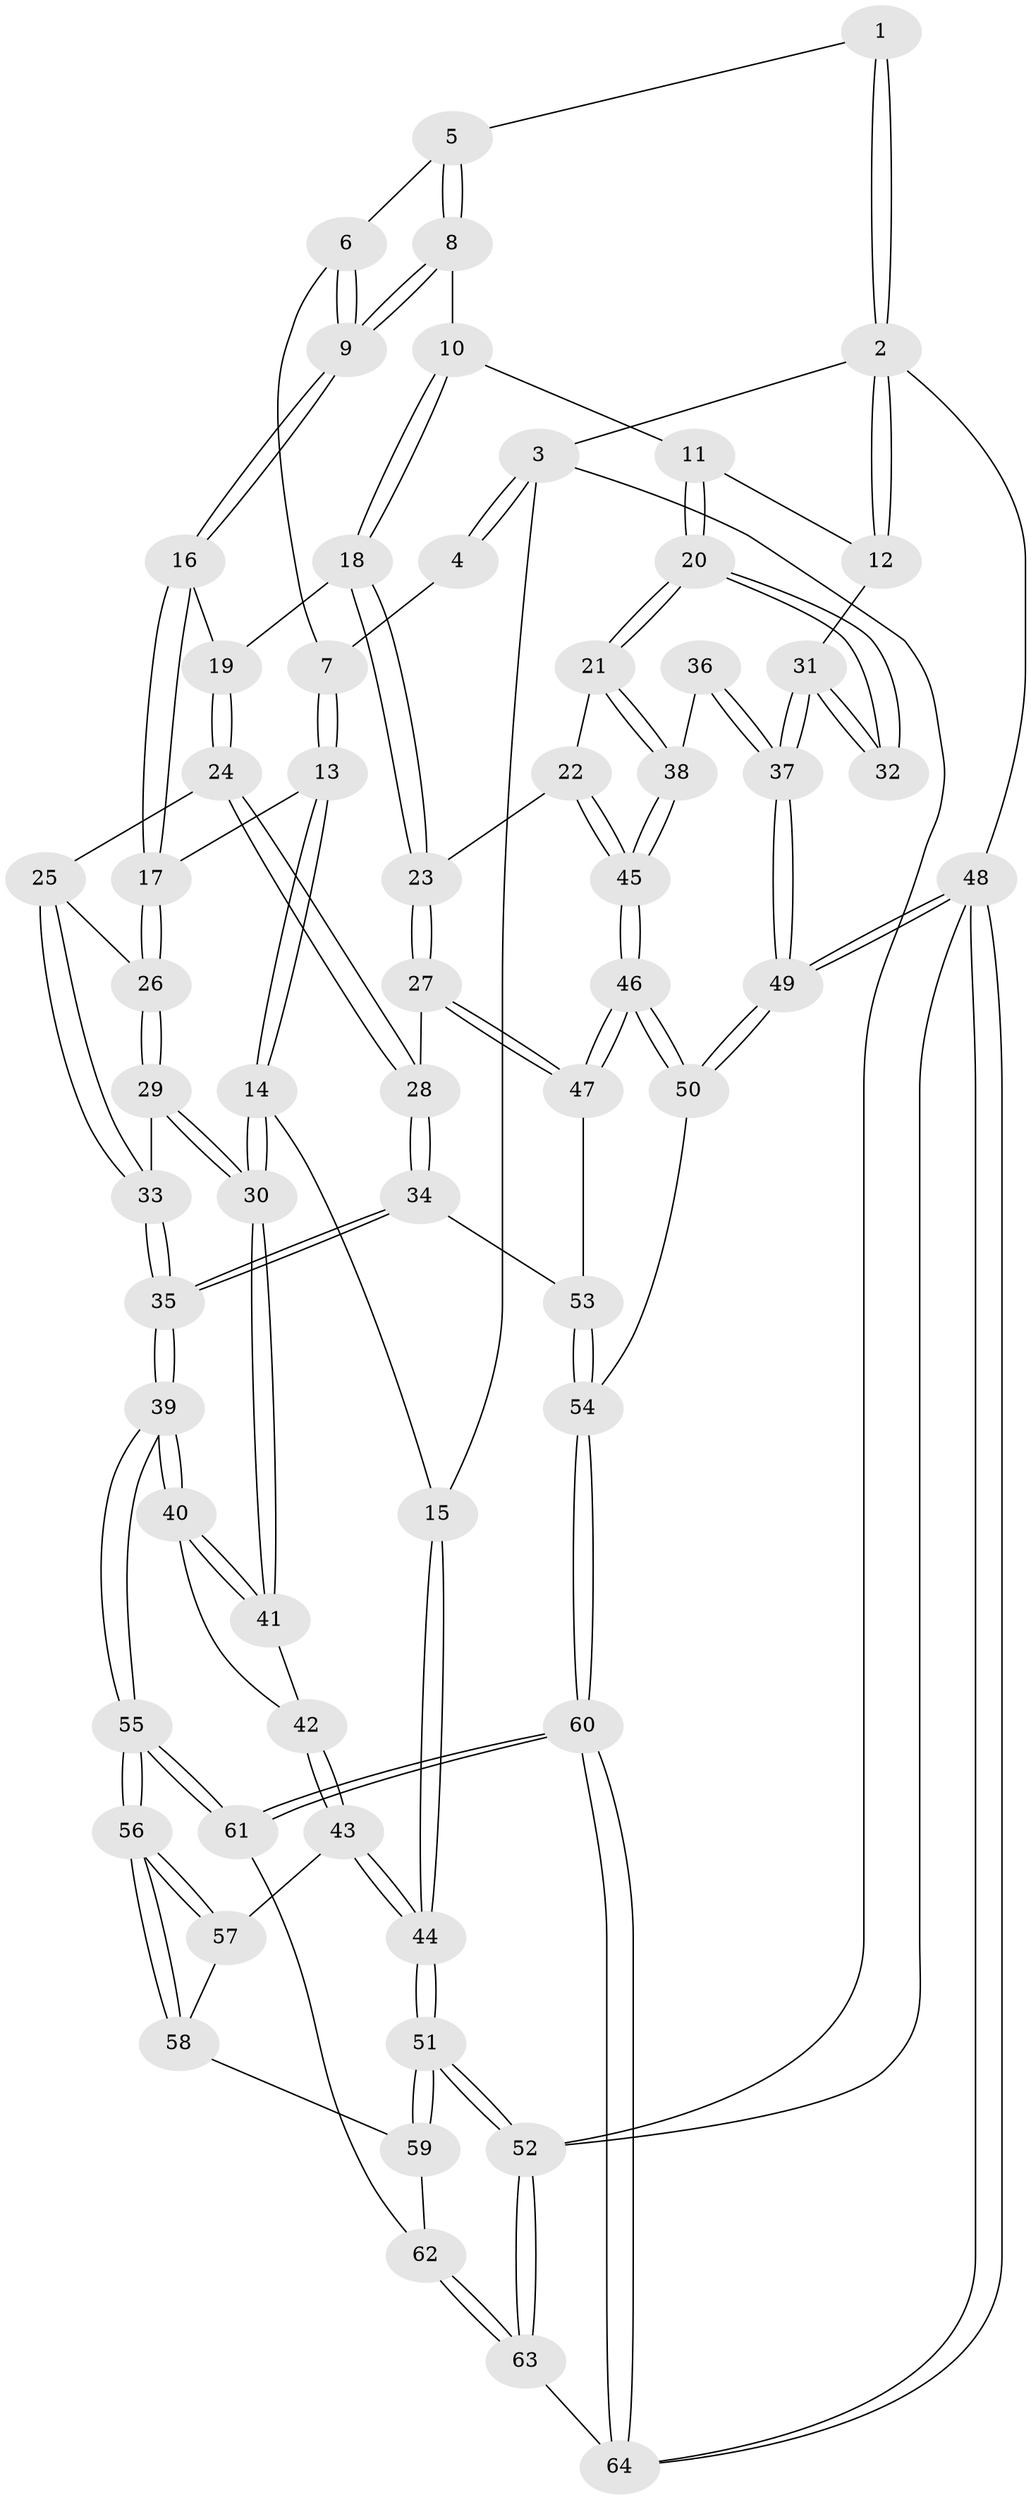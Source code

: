 // Generated by graph-tools (version 1.1) at 2025/16/03/09/25 04:16:54]
// undirected, 64 vertices, 157 edges
graph export_dot {
graph [start="1"]
  node [color=gray90,style=filled];
  1 [pos="+0.5515356841773121+0"];
  2 [pos="+1+0"];
  3 [pos="+0+0"];
  4 [pos="+0.21792636231877463+0"];
  5 [pos="+0.5559158922128118+0.02439207024155314"];
  6 [pos="+0.35365760510357525+0.11611737512312613"];
  7 [pos="+0.26687914029628157+0.11044867817682132"];
  8 [pos="+0.5716515635916026+0.08250949844429432"];
  9 [pos="+0.4208536113416712+0.20164065307408005"];
  10 [pos="+0.5788895415976535+0.09323875905565028"];
  11 [pos="+0.7569547068260828+0.21848394540863972"];
  12 [pos="+1+0"];
  13 [pos="+0.21825960304089265+0.23530107460747585"];
  14 [pos="+0.09136630027967074+0.2897467403251843"];
  15 [pos="+0+0.18697041213021806"];
  16 [pos="+0.3805596468450821+0.28817479824957976"];
  17 [pos="+0.34876605006949973+0.2907999906405752"];
  18 [pos="+0.516183120894747+0.31173170906218867"];
  19 [pos="+0.4068513365451526+0.3024735990741187"];
  20 [pos="+0.7185208251090685+0.397145670166849"];
  21 [pos="+0.7053768620965201+0.4083664560181034"];
  22 [pos="+0.6831315515084948+0.4244569941048915"];
  23 [pos="+0.641042732248848+0.4387154062838187"];
  24 [pos="+0.43718311775746704+0.4709001914035573"];
  25 [pos="+0.40629548693666734+0.4716362663701145"];
  26 [pos="+0.331208750528063+0.3829379548223936"];
  27 [pos="+0.5818053162508183+0.5048468764225212"];
  28 [pos="+0.5387663514118584+0.5224102715183668"];
  29 [pos="+0.24664457594369843+0.4844791899484669"];
  30 [pos="+0.17853623065403246+0.4945701703552122"];
  31 [pos="+1+0.35731712036061547"];
  32 [pos="+0.8767225127271149+0.437492394381696"];
  33 [pos="+0.3249179124425917+0.505982116944531"];
  34 [pos="+0.41246610043273835+0.7120129634404558"];
  35 [pos="+0.4074076777146643+0.7160744122611281"];
  36 [pos="+0.8863360191515811+0.5101997481419066"];
  37 [pos="+1+0.8280640679756115"];
  38 [pos="+0.8496460771329957+0.5861185165407189"];
  39 [pos="+0.3738337532161959+0.7610365191318788"];
  40 [pos="+0.3226199219662548+0.7093151087682147"];
  41 [pos="+0.16796341518485233+0.527899629467996"];
  42 [pos="+0.03491863813845952+0.6455401413540919"];
  43 [pos="+0+0.6762061553485592"];
  44 [pos="+0+0.744509141012946"];
  45 [pos="+0.8311547454839149+0.7312856178912697"];
  46 [pos="+0.8315189437417405+0.7330826622598603"];
  47 [pos="+0.670322457188877+0.6928854474043861"];
  48 [pos="+1+1"];
  49 [pos="+1+0.863708700966414"];
  50 [pos="+0.8733473355538992+0.7774461167014551"];
  51 [pos="+0+0.8270095463575362"];
  52 [pos="+0+1"];
  53 [pos="+0.6266687621679178+0.7258237498537701"];
  54 [pos="+0.5984446845243481+0.9522406526978243"];
  55 [pos="+0.36569367964509025+0.7980920948645389"];
  56 [pos="+0.34433390929641355+0.7997098728211913"];
  57 [pos="+0.12447967299855209+0.7282469667408894"];
  58 [pos="+0.17124565132079653+0.8673354326053075"];
  59 [pos="+0.12326442521954584+0.8900310318478899"];
  60 [pos="+0.510958782834712+1"];
  61 [pos="+0.39991029936716993+0.8778289827439318"];
  62 [pos="+0.1732406605151689+0.9856473020410274"];
  63 [pos="+0.1386259421192516+1"];
  64 [pos="+0.5175030586826809+1"];
  1 -- 2;
  1 -- 2;
  1 -- 5;
  2 -- 3;
  2 -- 12;
  2 -- 12;
  2 -- 48;
  3 -- 4;
  3 -- 4;
  3 -- 15;
  3 -- 52;
  4 -- 7;
  5 -- 6;
  5 -- 8;
  5 -- 8;
  6 -- 7;
  6 -- 9;
  6 -- 9;
  7 -- 13;
  7 -- 13;
  8 -- 9;
  8 -- 9;
  8 -- 10;
  9 -- 16;
  9 -- 16;
  10 -- 11;
  10 -- 18;
  10 -- 18;
  11 -- 12;
  11 -- 20;
  11 -- 20;
  12 -- 31;
  13 -- 14;
  13 -- 14;
  13 -- 17;
  14 -- 15;
  14 -- 30;
  14 -- 30;
  15 -- 44;
  15 -- 44;
  16 -- 17;
  16 -- 17;
  16 -- 19;
  17 -- 26;
  17 -- 26;
  18 -- 19;
  18 -- 23;
  18 -- 23;
  19 -- 24;
  19 -- 24;
  20 -- 21;
  20 -- 21;
  20 -- 32;
  20 -- 32;
  21 -- 22;
  21 -- 38;
  21 -- 38;
  22 -- 23;
  22 -- 45;
  22 -- 45;
  23 -- 27;
  23 -- 27;
  24 -- 25;
  24 -- 28;
  24 -- 28;
  25 -- 26;
  25 -- 33;
  25 -- 33;
  26 -- 29;
  26 -- 29;
  27 -- 28;
  27 -- 47;
  27 -- 47;
  28 -- 34;
  28 -- 34;
  29 -- 30;
  29 -- 30;
  29 -- 33;
  30 -- 41;
  30 -- 41;
  31 -- 32;
  31 -- 32;
  31 -- 37;
  31 -- 37;
  33 -- 35;
  33 -- 35;
  34 -- 35;
  34 -- 35;
  34 -- 53;
  35 -- 39;
  35 -- 39;
  36 -- 37;
  36 -- 37;
  36 -- 38;
  37 -- 49;
  37 -- 49;
  38 -- 45;
  38 -- 45;
  39 -- 40;
  39 -- 40;
  39 -- 55;
  39 -- 55;
  40 -- 41;
  40 -- 41;
  40 -- 42;
  41 -- 42;
  42 -- 43;
  42 -- 43;
  43 -- 44;
  43 -- 44;
  43 -- 57;
  44 -- 51;
  44 -- 51;
  45 -- 46;
  45 -- 46;
  46 -- 47;
  46 -- 47;
  46 -- 50;
  46 -- 50;
  47 -- 53;
  48 -- 49;
  48 -- 49;
  48 -- 64;
  48 -- 64;
  48 -- 52;
  49 -- 50;
  49 -- 50;
  50 -- 54;
  51 -- 52;
  51 -- 52;
  51 -- 59;
  51 -- 59;
  52 -- 63;
  52 -- 63;
  53 -- 54;
  53 -- 54;
  54 -- 60;
  54 -- 60;
  55 -- 56;
  55 -- 56;
  55 -- 61;
  55 -- 61;
  56 -- 57;
  56 -- 57;
  56 -- 58;
  56 -- 58;
  57 -- 58;
  58 -- 59;
  59 -- 62;
  60 -- 61;
  60 -- 61;
  60 -- 64;
  60 -- 64;
  61 -- 62;
  62 -- 63;
  62 -- 63;
  63 -- 64;
}
